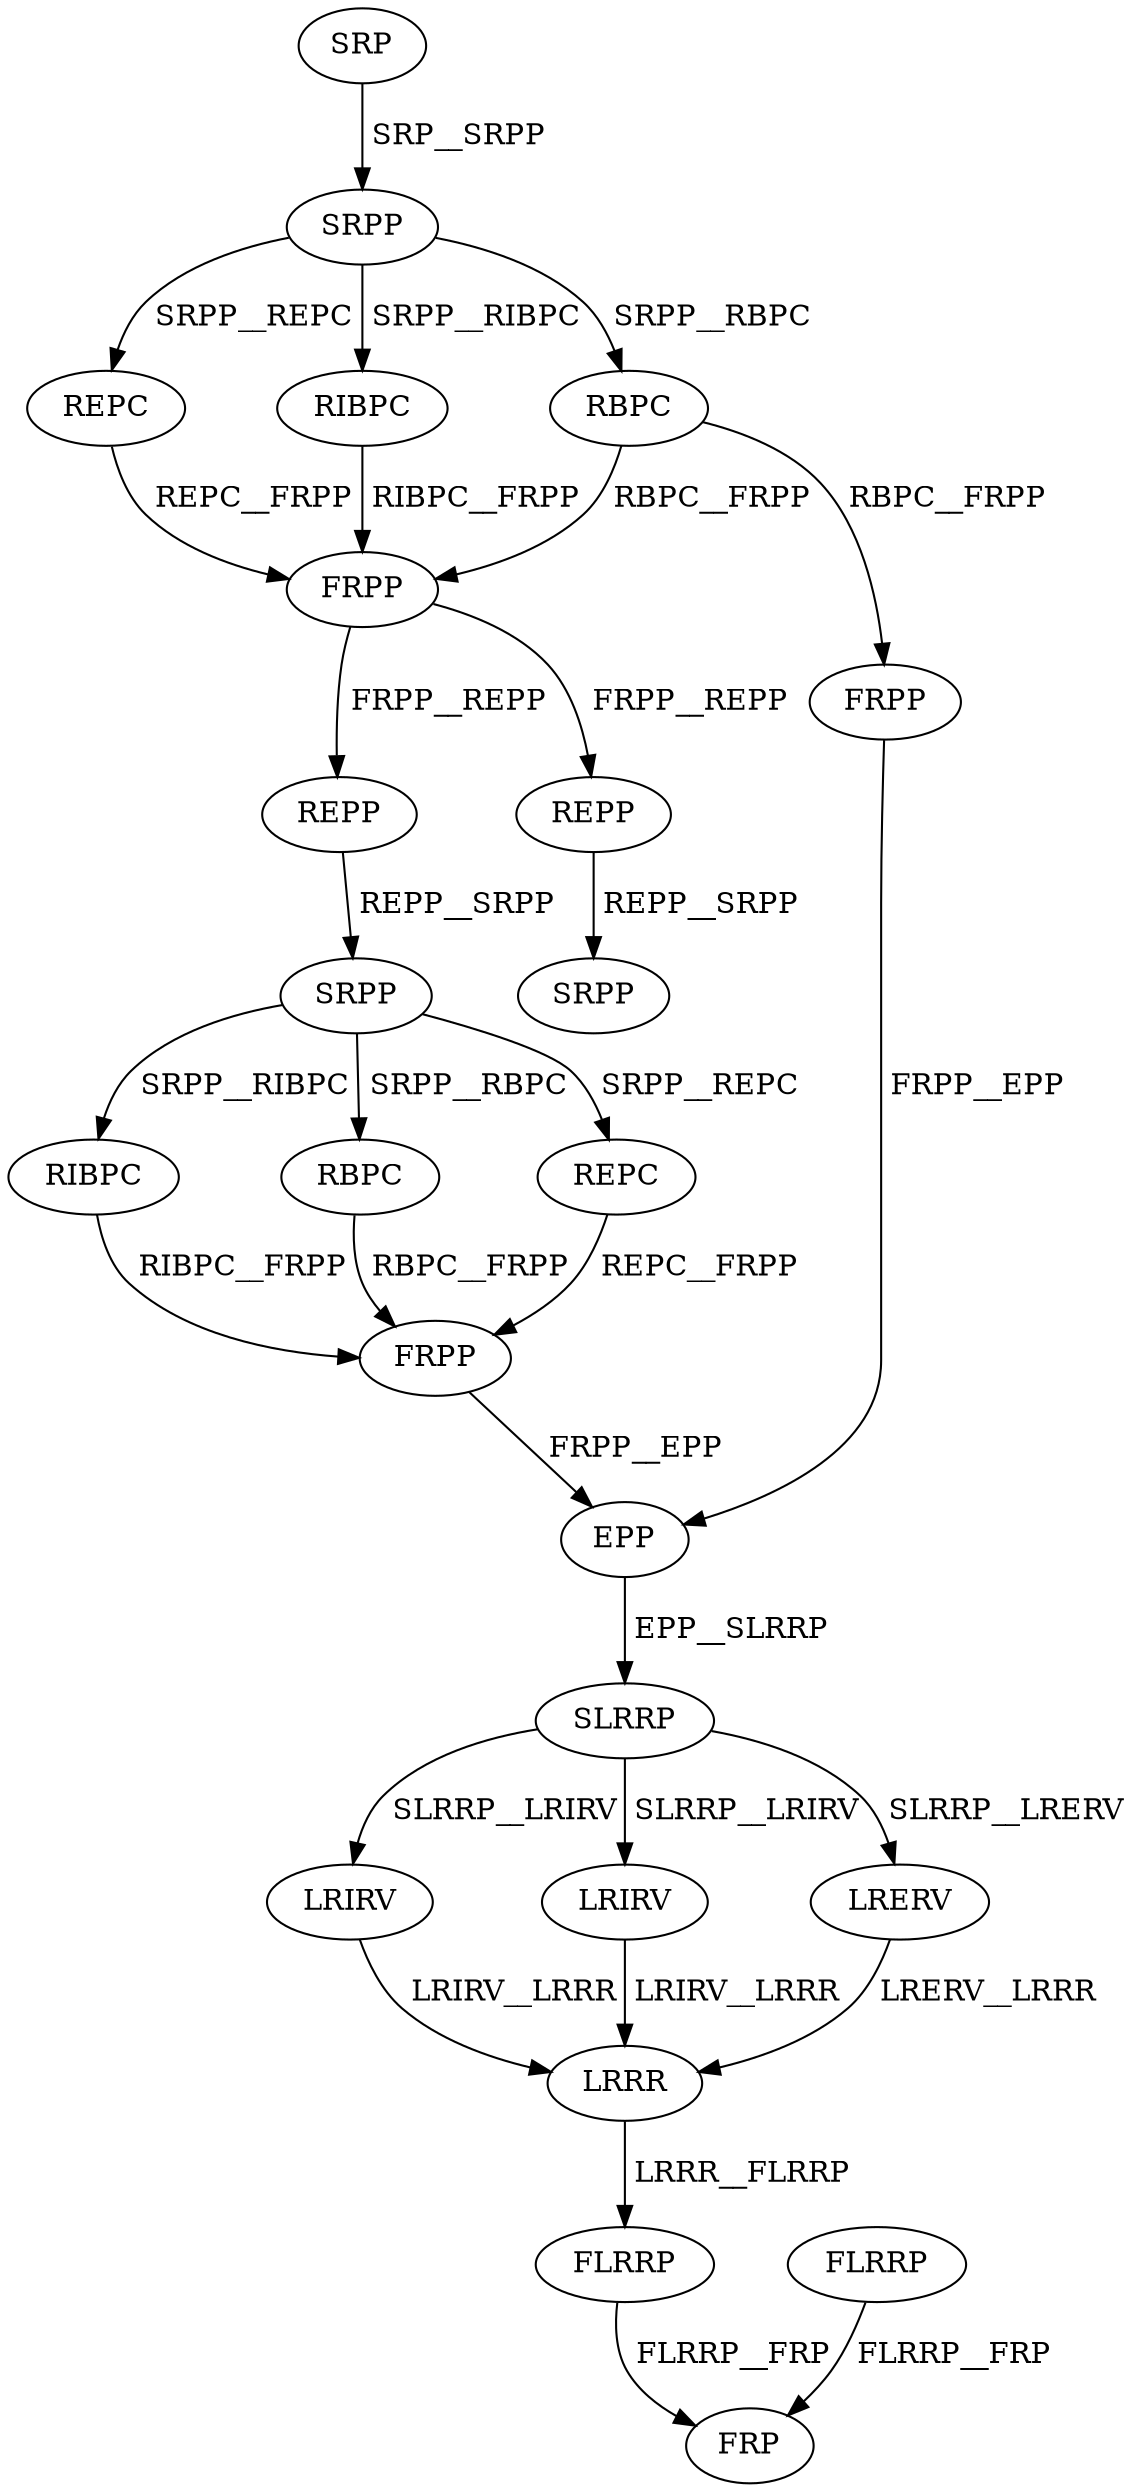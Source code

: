digraph G { 
1 [label="SRP",color=black,fontcolor=black];
2 [label="SRPP",color=black,fontcolor=black];
3 [label="REPC",color=black,fontcolor=black];
4 [label="RIBPC",color=black,fontcolor=black];
5 [label="RBPC",color=black,fontcolor=black];
6 [label="FRPP",color=black,fontcolor=black];
7 [label="REPP",color=black,fontcolor=black];
8 [label="SRPP",color=black,fontcolor=black];
9 [label="REPP",color=black,fontcolor=black];
10 [label="FRPP",color=black,fontcolor=black];
11 [label="RIBPC",color=black,fontcolor=black];
12 [label="RBPC",color=black,fontcolor=black];
13 [label="REPC",color=black,fontcolor=black];
14 [label="FRPP",color=black,fontcolor=black];
15 [label="SRPP",color=black,fontcolor=black];
16 [label="EPP",color=black,fontcolor=black];
17 [label="SLRRP",color=black,fontcolor=black];
18 [label="LRIRV",color=black,fontcolor=black];
19 [label="LRIRV",color=black,fontcolor=black];
20 [label="LRERV",color=black,fontcolor=black];
21 [label="FLRRP",color=black,fontcolor=black];
22 [label="LRRR",color=black,fontcolor=black];
23 [label="FLRRP",color=black,fontcolor=black];
24 [label="FRP",color=black,fontcolor=black];
1->2[label=" SRP__SRPP",color=black,fontcolor=black];
2->3[label=" SRPP__REPC",color=black,fontcolor=black];
2->4[label=" SRPP__RIBPC",color=black,fontcolor=black];
2->5[label=" SRPP__RBPC",color=black,fontcolor=black];
3->6[label=" REPC__FRPP",color=black,fontcolor=black];
4->6[label=" RIBPC__FRPP",color=black,fontcolor=black];
5->6[label=" RBPC__FRPP",color=black,fontcolor=black];
5->10[label=" RBPC__FRPP",color=black,fontcolor=black];
6->7[label=" FRPP__REPP",color=black,fontcolor=black];
6->9[label=" FRPP__REPP",color=black,fontcolor=black];
7->8[label=" REPP__SRPP",color=black,fontcolor=black];
8->11[label=" SRPP__RIBPC",color=black,fontcolor=black];
8->12[label=" SRPP__RBPC",color=black,fontcolor=black];
8->13[label=" SRPP__REPC",color=black,fontcolor=black];
9->15[label=" REPP__SRPP",color=black,fontcolor=black];
10->16[label=" FRPP__EPP",color=black,fontcolor=black];
11->14[label=" RIBPC__FRPP",color=black,fontcolor=black];
12->14[label=" RBPC__FRPP",color=black,fontcolor=black];
13->14[label=" REPC__FRPP",color=black,fontcolor=black];
14->16[label=" FRPP__EPP",color=black,fontcolor=black];
16->17[label=" EPP__SLRRP",color=black,fontcolor=black];
17->18[label=" SLRRP__LRIRV",color=black,fontcolor=black];
17->19[label=" SLRRP__LRIRV",color=black,fontcolor=black];
17->20[label=" SLRRP__LRERV",color=black,fontcolor=black];
18->22[label=" LRIRV__LRRR",color=black,fontcolor=black];
19->22[label=" LRIRV__LRRR",color=black,fontcolor=black];
20->22[label=" LRERV__LRRR",color=black,fontcolor=black];
21->24[label=" FLRRP__FRP",color=black,fontcolor=black];
22->23[label=" LRRR__FLRRP",color=black,fontcolor=black];
23->24[label=" FLRRP__FRP",color=black,fontcolor=black];
}
